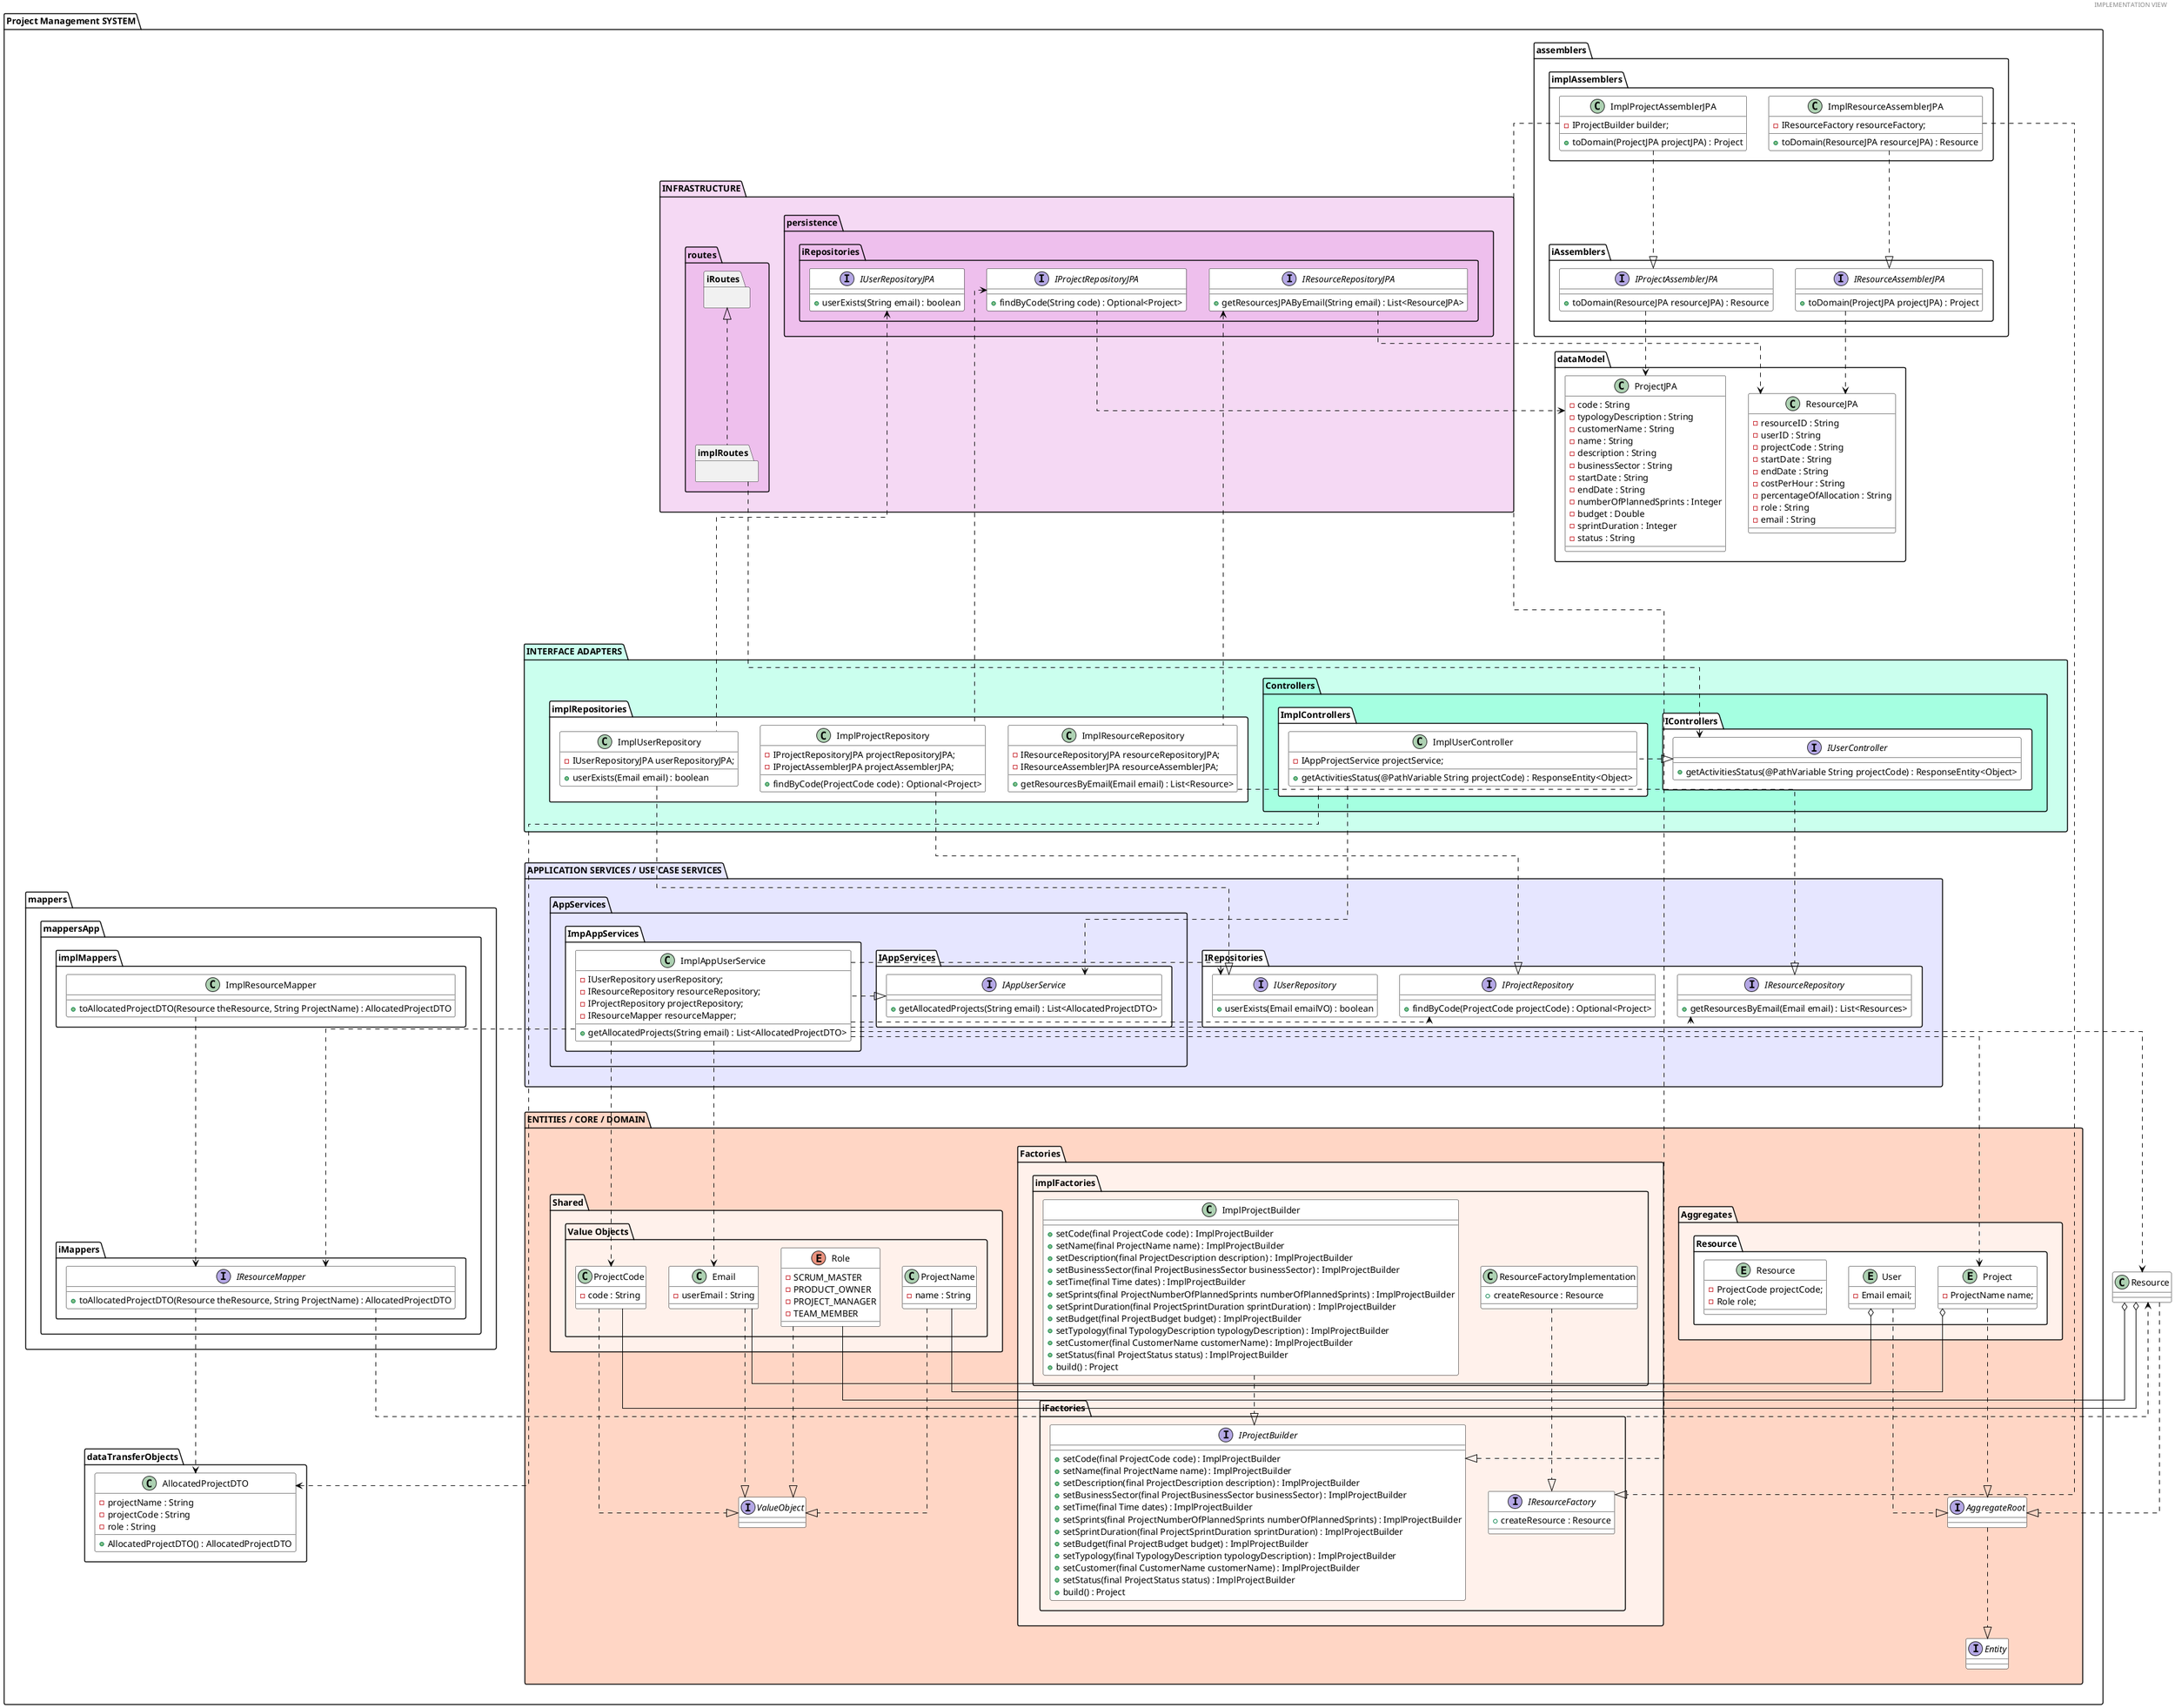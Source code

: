 @startuml
'https://plantuml.com/class-diagram

header IMPLEMENTATION VIEW

top to bottom direction
skinparam linetype ortho

skinparam class {
BackgroundColor #white
ArrowColor #black
BorderColor #black

}

folder "Project Management SYSTEM" {


     folder assemblers {
             package iAssemblers{
                 interface IResourceAssemblerJPA {
                                    + toDomain(ProjectJPA projectJPA) : Project
                                    }
                 interface IProjectAssemblerJPA {
                                  + toDomain(ResourceJPA resourceJPA) : Resource
                                  }
             }

             package implAssemblers{
                 class ImplResourceAssemblerJPA{
                                - IResourceFactory resourceFactory;
                                + toDomain(ResourceJPA resourceJPA) : Resource
                 }
                 class ImplProjectAssemblerJPA{
                                  - IProjectBuilder builder;
                                  + toDomain(ProjectJPA projectJPA) : Project
                                  }
             }
     }

     folder dataTransferObjects #white{
         class AllocatedProjectDTO {
             - projectName : String
             - projectCode : String
             - role : String
             + AllocatedProjectDTO() : AllocatedProjectDTO
         }
     }

    folder dataModel #white {

        class ResourceJPA {
            - resourceID : String
            - userID : String
            - projectCode : String
            - startDate : String
            - endDate : String
            - costPerHour : String
            - percentageOfAllocation : String
            - role : String
            - email : String
        }

        class ProjectJPA {
            - code : String
            - typologyDescription : String
            - customerName : String
            - name : String
            - description : String
            - businessSector : String
            - startDate : String
            - endDate : String
            - numberOfPlannedSprints : Integer
            - budget : Double
            - sprintDuration : Integer
            - status : String
        }

    }

    folder "INFRASTRUCTURE" %lighten("orchid", 40){

            package persistence %lighten("orchid", 30){
                package iRepositories  {
                    interface IUserRepositoryJPA{
                                            + userExists(String email) : boolean
                     }
                     interface IResourceRepositoryJPA{
                                            + getResourcesJPAByEmail(String email) : List<ResourceJPA>
                     }
                     interface IProjectRepositoryJPA{
                                          + findByCode(String code) : Optional<Project>
                     }
                    }
                }

            package routes %lighten("orchid", 30) {
                package iRoutes{}
                package implRoutes{}
            }
        }

        folder "INTERFACE ADAPTERS" %lighten("aquamarine", 20){

                package "Controllers" %lighten("aquamarine", 10){
                    package "IControllers" #white {
                        interface  IUserController {
                        + getActivitiesStatus(@PathVariable String projectCode) : ResponseEntity<Object>
                        }
                    }
                    package "ImplControllers" #white{
                        class ImplUserController {
                        - IAppProjectService projectService;
                        + getActivitiesStatus(@PathVariable String projectCode) : ResponseEntity<Object>
                        }
                    }
                }
                package implRepositories #white {
                    class ImplUserRepository{
                                                - IUserRepositoryJPA userRepositoryJPA;
                                                + userExists(Email email) : boolean
                    }
                    class ImplResourceRepository {
                                                - IResourceRepositoryJPA resourceRepositoryJPA;
                                                - IResourceAssemblerJPA resourceAssemblerJPA;
                                                + getResourcesByEmail(Email email) : List<Resource>
                    }
                    class ImplProjectRepository {
                                                - IProjectRepositoryJPA projectRepositoryJPA;
                                                - IProjectAssemblerJPA projectAssemblerJPA;
                                                + findByCode(ProjectCode code) : Optional<Project>
                    }
                }

        }

           package "mappers" #white {
                    package "mappersApp" #white {

                        package "iMappers" {
                        interface IResourceMapper {
                        + toAllocatedProjectDTO(Resource theResource, String ProjectName) : AllocatedProjectDTO
                        }
                    }

                    package "implMappers" {
                         class ImplResourceMapper {
                                    + toAllocatedProjectDTO(Resource theResource, String ProjectName) : AllocatedProjectDTO
                         }
                    }
           }
        }

        folder "APPLICATION SERVICES / USE CASE SERVICES" %lighten("blue", 90){

                package "AppServices"{
                    package "IAppServices" #white {
                        interface IAppUserService {
                        + getAllocatedProjects(String email) : List<AllocatedProjectDTO>
                        }
                    }
                    package "ImpAppServices" #white{
                        class ImplAppUserService{
                        - IUserRepository userRepository;
                        - IResourceRepository resourceRepository;
                        - IProjectRepository projectRepository;
                        - IResourceMapper resourceMapper;
                        + getAllocatedProjects(String email) : List<AllocatedProjectDTO>
                        }
                    }
                }

                package "IRepositories" #white{
                        interface IUserRepository{
                            + userExists(Email emailVO) : boolean
                        }
                        interface IResourceRepository {
                            + getResourcesByEmail(Email email) : List<Resources>
                        }
                        interface IProjectRepository {
                            + findByCode(ProjectCode projectCode) : Optional<Project>
                        }
                }
        }

        folder "ENTITIES / CORE / DOMAIN" %lighten("lightsalmon", 20){

                package "Aggregates" %lighten("lightsalmon", 30) {
                    package Resource #white {
                        entity Resource{
                            - ProjectCode projectCode;
                            - Role role;
                        }
                        entity Project {
                            - ProjectName name;
                        }
                        entity User{
                            - Email email;
                        }
                    }
                }
        interface Entity #white
        interface AggregateRoot #white

                package "Factories" %lighten("lightsalmon", 30){
                        package "iFactories" %lighten("lightsalmon", 30){
                            interface IResourceFactory {
                            + createResource : Resource
                        }
                            interface IProjectBuilder {
                            + setCode(final ProjectCode code) : ImplProjectBuilder
                            + setName(final ProjectName name) : ImplProjectBuilder
                            + setDescription(final ProjectDescription description) : ImplProjectBuilder
                            + setBusinessSector(final ProjectBusinessSector businessSector) : ImplProjectBuilder
                            + setTime(final Time dates) : ImplProjectBuilder
                            + setSprints(final ProjectNumberOfPlannedSprints numberOfPlannedSprints) : ImplProjectBuilder
                            + setSprintDuration(final ProjectSprintDuration sprintDuration) : ImplProjectBuilder
                            + setBudget(final ProjectBudget budget) : ImplProjectBuilder
                            + setTypology(final TypologyDescription typologyDescription) : ImplProjectBuilder
                            + setCustomer(final CustomerName customerName) : ImplProjectBuilder
                            + setStatus(final ProjectStatus status) : ImplProjectBuilder
                            + build() : Project
                        }
                }

                package "implFactories" %lighten("lightsalmon", 30){
                        class ResourceFactoryImplementation{
                        + createResource : Resource
                        }
                        class ImplProjectBuilder{
                        + setCode(final ProjectCode code) : ImplProjectBuilder
                        + setName(final ProjectName name) : ImplProjectBuilder
                        + setDescription(final ProjectDescription description) : ImplProjectBuilder
                        + setBusinessSector(final ProjectBusinessSector businessSector) : ImplProjectBuilder
                        + setTime(final Time dates) : ImplProjectBuilder
                        + setSprints(final ProjectNumberOfPlannedSprints numberOfPlannedSprints) : ImplProjectBuilder
                        + setSprintDuration(final ProjectSprintDuration sprintDuration) : ImplProjectBuilder
                        + setBudget(final ProjectBudget budget) : ImplProjectBuilder
                        + setTypology(final TypologyDescription typologyDescription) : ImplProjectBuilder
                        + setCustomer(final CustomerName customerName) : ImplProjectBuilder
                        + setStatus(final ProjectStatus status) : ImplProjectBuilder
                        + build() : Project
                        }
                }
        }

        package "Shared" %lighten("lightsalmon", 30){
            package "Value Objects" %lighten("lightsalmon", 30){
                 class ProjectCode #white{
                    - code : String
                 }
                 enum Role #white{
                    - SCRUM_MASTER
                    - PRODUCT_OWNER
                    - PROJECT_MANAGER
                    - TEAM_MEMBER
                }

                 class ProjectName #white{
                    - name : String
                 }

                 class Email #white{
                    - userEmail : String
                 }
            }
        }
        interface ValueObject #white
   }
}
   ' //----INFRAESTRUCTURE----

   ' ROUTE - CONTROLLER

"INFRASTRUCTURE" --[hidden]-> "INTERFACE ADAPTERS"
"INTERFACE ADAPTERS" --[hidden]-> "APPLICATION SERVICES / USE CASE SERVICES"
"APPLICATION SERVICES / USE CASE SERVICES" --[hidden]> "ENTITIES / CORE / DOMAIN"

iRoutes <|.. implRoutes

implRoutes .> IUserController

' ASSEMBLER  - FACTORY

ImplResourceAssemblerJPA .|> IResourceAssemblerJPA

ImplProjectAssemblerJPA ..|> IProjectAssemblerJPA

ImplResourceAssemblerJPA ..|> IResourceFactory

ImplProjectAssemblerJPA .......|> IProjectBuilder

' DATA MODEL - ASSEMBLER '

IResourceRepositoryJPA ..> ResourceJPA
IProjectRepositoryJPA ..> ProjectJPA

IResourceAssemblerJPA ..> ResourceJPA
IProjectAssemblerJPA ..> ProjectJPA

' REPOSITORY_JPA - REPOSITORY

IResourceRepositoryJPA <..... ImplResourceRepository

IProjectRepositoryJPA <.. ImplProjectRepository

IUserRepositoryJPA <.. ImplUserRepository

' //----INTERFACE_ADAPTERS----

' CONTROLLER - DTO

IUserController <|. ImplUserController

ImplUserController ..> AllocatedProjectDTO

ImplUserController ..> IAppUserService

' //----APPLICATION SERVICES----

' SERVICE - REPOSITORY

IAppUserService <|. ImplAppUserService

ImplAppUserService .> IUserRepository

ImplAppUserService .> IResourceRepository

ImplAppUserService .> IProjectRepository

ImplAppUserService .> Email

ImplAppUserService .> ProjectCode

ImplAppUserService .> Project

ImplAppUserService .> Resource

ImplUserRepository ..|> IUserRepository

ImplResourceRepository ..|> IResourceRepository

ImplProjectRepository ..|> IProjectRepository

' SERVICE - Mapper

ImplAppUserService .-> IResourceMapper
ImplResourceMapper .-> IResourceMapper
IResourceMapper .-> Resource
IResourceMapper .-> AllocatedProjectDTO

' //----ENTITIES/CORE/DOMAIN----

' FACTORIES

ResourceFactoryImplementation ..|> IResourceFactory

ImplProjectBuilder ..|> IProjectBuilder

' VALUE OBJECTS

ProjectName ..|> ValueObject

Role ..|> ValueObject

ProjectCode ..|> ValueObject

Email ..|> ValueObject

User o- Email

Project o- ProjectName

Resource o- ProjectCode

Resource o- Role

' AGREGGATE ROOT

User ..|> AggregateRoot

Resource ..|> AggregateRoot

Project ..|> AggregateRoot

AggregateRoot ..|> Entity

@enduml